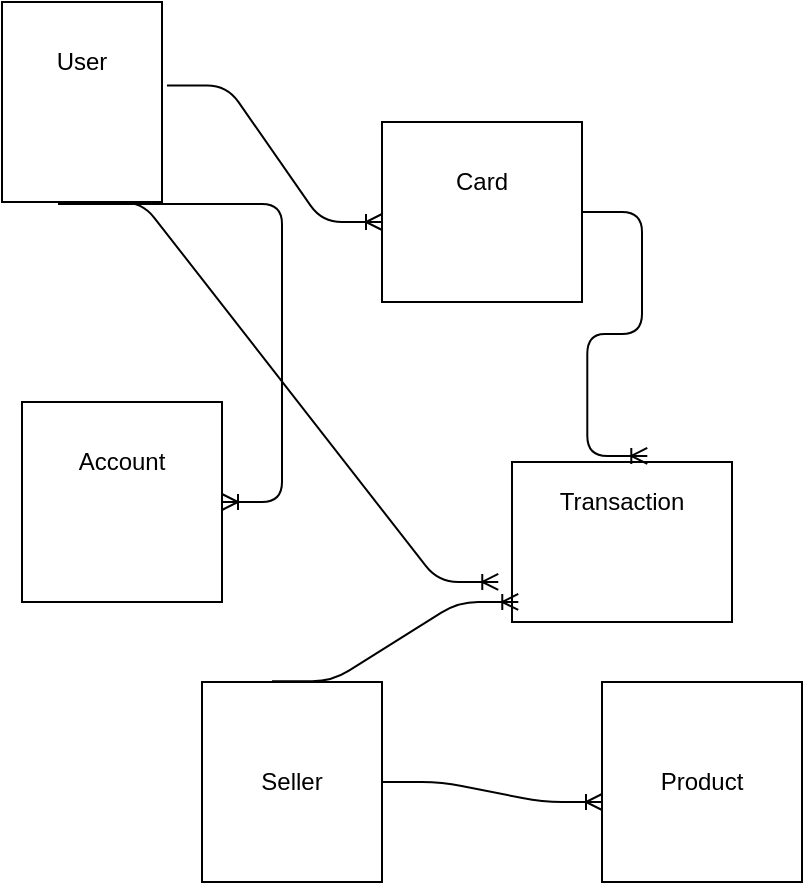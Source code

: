 <mxfile version="14.4.3" type="device" pages="2"><diagram id="JwgE5wydUqUoTv5bTrbS" name="Page-1"><mxGraphModel dx="1637" dy="960" grid="1" gridSize="10" guides="1" tooltips="1" connect="1" arrows="1" fold="1" page="1" pageScale="1" pageWidth="850" pageHeight="1100" math="0" shadow="0"><root><mxCell id="0"/><mxCell id="1" parent="0"/><mxCell id="WX4E17Bh7jQxIcgWUXcU-1" value="User" style="text;html=1;align=center;verticalAlign=middle;resizable=0;points=[];autosize=1;" parent="1" vertex="1"><mxGeometry x="90" y="90" width="40" height="20" as="geometry"/></mxCell><mxCell id="WX4E17Bh7jQxIcgWUXcU-2" value="" style="rounded=0;whiteSpace=wrap;html=1;" parent="1" vertex="1"><mxGeometry x="60" y="70" width="80" height="100" as="geometry"/></mxCell><mxCell id="WX4E17Bh7jQxIcgWUXcU-3" value="User" style="text;html=1;strokeColor=none;fillColor=none;align=center;verticalAlign=middle;whiteSpace=wrap;rounded=0;" parent="1" vertex="1"><mxGeometry x="80" y="90" width="40" height="20" as="geometry"/></mxCell><mxCell id="WX4E17Bh7jQxIcgWUXcU-4" value="User" style="text;html=1;align=center;verticalAlign=middle;resizable=0;points=[];autosize=1;" parent="1" vertex="1"><mxGeometry x="290" y="150" width="40" height="20" as="geometry"/></mxCell><mxCell id="WX4E17Bh7jQxIcgWUXcU-5" value="" style="rounded=0;whiteSpace=wrap;html=1;" parent="1" vertex="1"><mxGeometry x="250" y="130" width="100" height="90" as="geometry"/></mxCell><mxCell id="WX4E17Bh7jQxIcgWUXcU-6" value="Card" style="text;html=1;strokeColor=none;fillColor=none;align=center;verticalAlign=middle;whiteSpace=wrap;rounded=0;" parent="1" vertex="1"><mxGeometry x="280" y="150" width="40" height="20" as="geometry"/></mxCell><mxCell id="WX4E17Bh7jQxIcgWUXcU-8" value="" style="rounded=0;whiteSpace=wrap;html=1;" parent="1" vertex="1"><mxGeometry x="70" y="270" width="100" height="100" as="geometry"/></mxCell><mxCell id="WX4E17Bh7jQxIcgWUXcU-9" value="Account" style="text;html=1;strokeColor=none;fillColor=none;align=center;verticalAlign=middle;whiteSpace=wrap;rounded=0;" parent="1" vertex="1"><mxGeometry x="100" y="290" width="40" height="20" as="geometry"/></mxCell><mxCell id="WX4E17Bh7jQxIcgWUXcU-10" value="User" style="text;html=1;align=center;verticalAlign=middle;resizable=0;points=[];autosize=1;" parent="1" vertex="1"><mxGeometry x="350" y="310" width="40" height="20" as="geometry"/></mxCell><mxCell id="WX4E17Bh7jQxIcgWUXcU-11" value="" style="rounded=0;whiteSpace=wrap;html=1;" parent="1" vertex="1"><mxGeometry x="315" y="300" width="110" height="80" as="geometry"/></mxCell><mxCell id="WX4E17Bh7jQxIcgWUXcU-12" value="Transaction" style="text;html=1;strokeColor=none;fillColor=none;align=center;verticalAlign=middle;whiteSpace=wrap;rounded=0;" parent="1" vertex="1"><mxGeometry x="350" y="310" width="40" height="20" as="geometry"/></mxCell><mxCell id="WX4E17Bh7jQxIcgWUXcU-13" value="" style="edgeStyle=entityRelationEdgeStyle;fontSize=12;html=1;endArrow=ERoneToMany;exitX=1.031;exitY=0.417;exitDx=0;exitDy=0;exitPerimeter=0;" parent="1" source="WX4E17Bh7jQxIcgWUXcU-2" edge="1"><mxGeometry width="100" height="100" relative="1" as="geometry"><mxPoint x="150" y="280" as="sourcePoint"/><mxPoint x="250" y="180" as="targetPoint"/></mxGeometry></mxCell><mxCell id="WX4E17Bh7jQxIcgWUXcU-17" value="" style="edgeStyle=entityRelationEdgeStyle;fontSize=12;html=1;endArrow=ERoneToMany;" parent="1" target="WX4E17Bh7jQxIcgWUXcU-8" edge="1"><mxGeometry width="100" height="100" relative="1" as="geometry"><mxPoint x="88" y="171" as="sourcePoint"/><mxPoint x="246.28" y="289.96" as="targetPoint"/></mxGeometry></mxCell><mxCell id="WX4E17Bh7jQxIcgWUXcU-18" value="" style="edgeStyle=entityRelationEdgeStyle;fontSize=12;html=1;endArrow=ERoneToMany;" parent="1" edge="1"><mxGeometry width="100" height="100" relative="1" as="geometry"><mxPoint x="100" y="170" as="sourcePoint"/><mxPoint x="308.14" y="359.96" as="targetPoint"/></mxGeometry></mxCell><mxCell id="WX4E17Bh7jQxIcgWUXcU-20" value="" style="edgeStyle=entityRelationEdgeStyle;fontSize=12;html=1;endArrow=ERoneToMany;entryX=0.615;entryY=-0.038;entryDx=0;entryDy=0;entryPerimeter=0;" parent="1" source="WX4E17Bh7jQxIcgWUXcU-5" target="WX4E17Bh7jQxIcgWUXcU-11" edge="1"><mxGeometry width="100" height="100" relative="1" as="geometry"><mxPoint x="390" y="210" as="sourcePoint"/><mxPoint x="586.28" y="379.96" as="targetPoint"/></mxGeometry></mxCell><mxCell id="WX4E17Bh7jQxIcgWUXcU-21" value="Seller&lt;br&gt;" style="rounded=0;whiteSpace=wrap;html=1;" parent="1" vertex="1"><mxGeometry x="160" y="410" width="90" height="100" as="geometry"/></mxCell><mxCell id="WX4E17Bh7jQxIcgWUXcU-22" value="" style="edgeStyle=entityRelationEdgeStyle;fontSize=12;html=1;endArrow=ERoneToMany;exitX=0.389;exitY=-0.004;exitDx=0;exitDy=0;exitPerimeter=0;" parent="1" source="WX4E17Bh7jQxIcgWUXcU-21" edge="1"><mxGeometry width="100" height="100" relative="1" as="geometry"><mxPoint x="121.86" y="200" as="sourcePoint"/><mxPoint x="318.14" y="369.96" as="targetPoint"/></mxGeometry></mxCell><mxCell id="WX4E17Bh7jQxIcgWUXcU-23" value="" style="edgeStyle=entityRelationEdgeStyle;fontSize=12;html=1;endArrow=ERoneToMany;exitX=1;exitY=0.5;exitDx=0;exitDy=0;" parent="1" source="WX4E17Bh7jQxIcgWUXcU-21" edge="1"><mxGeometry width="100" height="100" relative="1" as="geometry"><mxPoint x="310" y="480" as="sourcePoint"/><mxPoint x="360" y="470" as="targetPoint"/></mxGeometry></mxCell><mxCell id="WX4E17Bh7jQxIcgWUXcU-24" value="Product" style="rounded=0;whiteSpace=wrap;html=1;" parent="1" vertex="1"><mxGeometry x="360" y="410" width="100" height="100" as="geometry"/></mxCell></root></mxGraphModel></diagram><diagram id="ro1Ao68AKuZ2dAjVSGYV" name="Page-2"><mxGraphModel dx="982" dy="576" grid="1" gridSize="10" guides="1" tooltips="1" connect="1" arrows="1" fold="1" page="1" pageScale="1" pageWidth="850" pageHeight="1100" math="0" shadow="0"><root><mxCell id="3gHMxTrJVBgLBJF7a33Z-0"/><mxCell id="3gHMxTrJVBgLBJF7a33Z-1" parent="3gHMxTrJVBgLBJF7a33Z-0"/><mxCell id="3gHMxTrJVBgLBJF7a33Z-2" value="Table" style="shape=table;startSize=30;container=1;collapsible=1;childLayout=tableLayout;fixedRows=1;rowLines=0;fontStyle=1;align=center;resizeLast=1;" parent="3gHMxTrJVBgLBJF7a33Z-1" vertex="1"><mxGeometry x="80" y="100" width="180" height="280" as="geometry"/></mxCell><mxCell id="3gHMxTrJVBgLBJF7a33Z-3" value="" style="shape=partialRectangle;collapsible=0;dropTarget=0;pointerEvents=0;fillColor=none;top=0;left=0;bottom=1;right=0;points=[[0,0.5],[1,0.5]];portConstraint=eastwest;" parent="3gHMxTrJVBgLBJF7a33Z-2" vertex="1"><mxGeometry y="30" width="180" height="30" as="geometry"/></mxCell><mxCell id="3gHMxTrJVBgLBJF7a33Z-4" value="PK" style="shape=partialRectangle;connectable=0;fillColor=none;top=0;left=0;bottom=0;right=0;fontStyle=1;overflow=hidden;" parent="3gHMxTrJVBgLBJF7a33Z-3" vertex="1"><mxGeometry width="30" height="30" as="geometry"/></mxCell><mxCell id="3gHMxTrJVBgLBJF7a33Z-5" value="UniqueID" style="shape=partialRectangle;connectable=0;fillColor=none;top=0;left=0;bottom=0;right=0;align=left;spacingLeft=6;fontStyle=5;overflow=hidden;" parent="3gHMxTrJVBgLBJF7a33Z-3" vertex="1"><mxGeometry x="30" width="150" height="30" as="geometry"/></mxCell><mxCell id="3gHMxTrJVBgLBJF7a33Z-9" value="" style="shape=partialRectangle;collapsible=0;dropTarget=0;pointerEvents=0;fillColor=none;top=0;left=0;bottom=0;right=0;points=[[0,0.5],[1,0.5]];portConstraint=eastwest;" parent="3gHMxTrJVBgLBJF7a33Z-2" vertex="1"><mxGeometry y="60" width="180" height="30" as="geometry"/></mxCell><mxCell id="3gHMxTrJVBgLBJF7a33Z-10" value="" style="shape=partialRectangle;connectable=0;fillColor=none;top=0;left=0;bottom=0;right=0;editable=1;overflow=hidden;" parent="3gHMxTrJVBgLBJF7a33Z-9" vertex="1"><mxGeometry width="30" height="30" as="geometry"/></mxCell><mxCell id="3gHMxTrJVBgLBJF7a33Z-11" value="Row 2" style="shape=partialRectangle;connectable=0;fillColor=none;top=0;left=0;bottom=0;right=0;align=left;spacingLeft=6;overflow=hidden;" parent="3gHMxTrJVBgLBJF7a33Z-9" vertex="1"><mxGeometry x="30" width="150" height="30" as="geometry"/></mxCell><mxCell id="3gHMxTrJVBgLBJF7a33Z-12" value="" style="shape=partialRectangle;collapsible=0;dropTarget=0;pointerEvents=0;fillColor=none;top=0;left=0;bottom=0;right=0;points=[[0,0.5],[1,0.5]];portConstraint=eastwest;" parent="3gHMxTrJVBgLBJF7a33Z-2" vertex="1"><mxGeometry y="90" width="180" height="30" as="geometry"/></mxCell><mxCell id="3gHMxTrJVBgLBJF7a33Z-13" value="" style="shape=partialRectangle;connectable=0;fillColor=none;top=0;left=0;bottom=0;right=0;editable=1;overflow=hidden;" parent="3gHMxTrJVBgLBJF7a33Z-12" vertex="1"><mxGeometry width="30" height="30" as="geometry"/></mxCell><mxCell id="3gHMxTrJVBgLBJF7a33Z-14" value="Row 3" style="shape=partialRectangle;connectable=0;fillColor=none;top=0;left=0;bottom=0;right=0;align=left;spacingLeft=6;overflow=hidden;" parent="3gHMxTrJVBgLBJF7a33Z-12" vertex="1"><mxGeometry x="30" width="150" height="30" as="geometry"/></mxCell><mxCell id="1ixdt2LbrbgKA9wNpawh-10" value="" style="shape=partialRectangle;collapsible=0;dropTarget=0;pointerEvents=0;fillColor=none;top=0;left=0;bottom=0;right=0;points=[[0,0.5],[1,0.5]];portConstraint=eastwest;" vertex="1" parent="3gHMxTrJVBgLBJF7a33Z-2"><mxGeometry y="120" width="180" height="30" as="geometry"/></mxCell><mxCell id="1ixdt2LbrbgKA9wNpawh-11" value="" style="shape=partialRectangle;connectable=0;fillColor=none;top=0;left=0;bottom=0;right=0;editable=1;overflow=hidden;" vertex="1" parent="1ixdt2LbrbgKA9wNpawh-10"><mxGeometry width="30" height="30" as="geometry"/></mxCell><mxCell id="1ixdt2LbrbgKA9wNpawh-12" value="Row 2" style="shape=partialRectangle;connectable=0;fillColor=none;top=0;left=0;bottom=0;right=0;align=left;spacingLeft=6;overflow=hidden;" vertex="1" parent="1ixdt2LbrbgKA9wNpawh-10"><mxGeometry x="30" width="150" height="30" as="geometry"/></mxCell><mxCell id="1ixdt2LbrbgKA9wNpawh-13" value="" style="shape=partialRectangle;collapsible=0;dropTarget=0;pointerEvents=0;fillColor=none;top=0;left=0;bottom=0;right=0;points=[[0,0.5],[1,0.5]];portConstraint=eastwest;" vertex="1" parent="3gHMxTrJVBgLBJF7a33Z-2"><mxGeometry y="150" width="180" height="30" as="geometry"/></mxCell><mxCell id="1ixdt2LbrbgKA9wNpawh-14" value="" style="shape=partialRectangle;connectable=0;fillColor=none;top=0;left=0;bottom=0;right=0;editable=1;overflow=hidden;" vertex="1" parent="1ixdt2LbrbgKA9wNpawh-13"><mxGeometry width="30" height="30" as="geometry"/></mxCell><mxCell id="1ixdt2LbrbgKA9wNpawh-15" value="Row 2" style="shape=partialRectangle;connectable=0;fillColor=none;top=0;left=0;bottom=0;right=0;align=left;spacingLeft=6;overflow=hidden;" vertex="1" parent="1ixdt2LbrbgKA9wNpawh-13"><mxGeometry x="30" width="150" height="30" as="geometry"/></mxCell><mxCell id="1ixdt2LbrbgKA9wNpawh-16" value="" style="shape=partialRectangle;collapsible=0;dropTarget=0;pointerEvents=0;fillColor=none;top=0;left=0;bottom=0;right=0;points=[[0,0.5],[1,0.5]];portConstraint=eastwest;" vertex="1" parent="3gHMxTrJVBgLBJF7a33Z-2"><mxGeometry y="180" width="180" height="30" as="geometry"/></mxCell><mxCell id="1ixdt2LbrbgKA9wNpawh-17" value="" style="shape=partialRectangle;connectable=0;fillColor=none;top=0;left=0;bottom=0;right=0;editable=1;overflow=hidden;" vertex="1" parent="1ixdt2LbrbgKA9wNpawh-16"><mxGeometry width="30" height="30" as="geometry"/></mxCell><mxCell id="1ixdt2LbrbgKA9wNpawh-18" value="Row 2" style="shape=partialRectangle;connectable=0;fillColor=none;top=0;left=0;bottom=0;right=0;align=left;spacingLeft=6;overflow=hidden;" vertex="1" parent="1ixdt2LbrbgKA9wNpawh-16"><mxGeometry x="30" width="150" height="30" as="geometry"/></mxCell><mxCell id="1ixdt2LbrbgKA9wNpawh-19" value="" style="shape=partialRectangle;collapsible=0;dropTarget=0;pointerEvents=0;fillColor=none;top=0;left=0;bottom=0;right=0;points=[[0,0.5],[1,0.5]];portConstraint=eastwest;" vertex="1" parent="3gHMxTrJVBgLBJF7a33Z-2"><mxGeometry y="210" width="180" height="30" as="geometry"/></mxCell><mxCell id="1ixdt2LbrbgKA9wNpawh-20" value="" style="shape=partialRectangle;connectable=0;fillColor=none;top=0;left=0;bottom=0;right=0;editable=1;overflow=hidden;" vertex="1" parent="1ixdt2LbrbgKA9wNpawh-19"><mxGeometry width="30" height="30" as="geometry"/></mxCell><mxCell id="1ixdt2LbrbgKA9wNpawh-21" value="Row 2" style="shape=partialRectangle;connectable=0;fillColor=none;top=0;left=0;bottom=0;right=0;align=left;spacingLeft=6;overflow=hidden;" vertex="1" parent="1ixdt2LbrbgKA9wNpawh-19"><mxGeometry x="30" width="150" height="30" as="geometry"/></mxCell><mxCell id="1ixdt2LbrbgKA9wNpawh-22" value="" style="shape=partialRectangle;collapsible=0;dropTarget=0;pointerEvents=0;fillColor=none;top=0;left=0;bottom=0;right=0;points=[[0,0.5],[1,0.5]];portConstraint=eastwest;" vertex="1" parent="3gHMxTrJVBgLBJF7a33Z-2"><mxGeometry y="240" width="180" height="30" as="geometry"/></mxCell><mxCell id="1ixdt2LbrbgKA9wNpawh-23" value="" style="shape=partialRectangle;connectable=0;fillColor=none;top=0;left=0;bottom=0;right=0;editable=1;overflow=hidden;" vertex="1" parent="1ixdt2LbrbgKA9wNpawh-22"><mxGeometry width="30" height="30" as="geometry"/></mxCell><mxCell id="1ixdt2LbrbgKA9wNpawh-24" value="Row 2" style="shape=partialRectangle;connectable=0;fillColor=none;top=0;left=0;bottom=0;right=0;align=left;spacingLeft=6;overflow=hidden;" vertex="1" parent="1ixdt2LbrbgKA9wNpawh-22"><mxGeometry x="30" width="150" height="30" as="geometry"/></mxCell><mxCell id="1ixdt2LbrbgKA9wNpawh-0" value="Table" style="shape=table;startSize=30;container=1;collapsible=1;childLayout=tableLayout;fixedRows=1;rowLines=0;fontStyle=1;align=center;resizeLast=1;" vertex="1" parent="3gHMxTrJVBgLBJF7a33Z-1"><mxGeometry x="390" y="80" width="180" height="130" as="geometry"/></mxCell><mxCell id="1ixdt2LbrbgKA9wNpawh-1" value="" style="shape=partialRectangle;collapsible=0;dropTarget=0;pointerEvents=0;fillColor=none;top=0;left=0;bottom=1;right=0;points=[[0,0.5],[1,0.5]];portConstraint=eastwest;" vertex="1" parent="1ixdt2LbrbgKA9wNpawh-0"><mxGeometry y="30" width="180" height="30" as="geometry"/></mxCell><mxCell id="1ixdt2LbrbgKA9wNpawh-2" value="PK" style="shape=partialRectangle;connectable=0;fillColor=none;top=0;left=0;bottom=0;right=0;fontStyle=1;overflow=hidden;" vertex="1" parent="1ixdt2LbrbgKA9wNpawh-1"><mxGeometry width="30" height="30" as="geometry"/></mxCell><mxCell id="1ixdt2LbrbgKA9wNpawh-3" value="UniqueID" style="shape=partialRectangle;connectable=0;fillColor=none;top=0;left=0;bottom=0;right=0;align=left;spacingLeft=6;fontStyle=5;overflow=hidden;" vertex="1" parent="1ixdt2LbrbgKA9wNpawh-1"><mxGeometry x="30" width="150" height="30" as="geometry"/></mxCell><mxCell id="1ixdt2LbrbgKA9wNpawh-4" value="" style="shape=partialRectangle;collapsible=0;dropTarget=0;pointerEvents=0;fillColor=none;top=0;left=0;bottom=0;right=0;points=[[0,0.5],[1,0.5]];portConstraint=eastwest;" vertex="1" parent="1ixdt2LbrbgKA9wNpawh-0"><mxGeometry y="60" width="180" height="30" as="geometry"/></mxCell><mxCell id="1ixdt2LbrbgKA9wNpawh-5" value="" style="shape=partialRectangle;connectable=0;fillColor=none;top=0;left=0;bottom=0;right=0;editable=1;overflow=hidden;" vertex="1" parent="1ixdt2LbrbgKA9wNpawh-4"><mxGeometry width="30" height="30" as="geometry"/></mxCell><mxCell id="1ixdt2LbrbgKA9wNpawh-6" value="Row 2" style="shape=partialRectangle;connectable=0;fillColor=none;top=0;left=0;bottom=0;right=0;align=left;spacingLeft=6;overflow=hidden;" vertex="1" parent="1ixdt2LbrbgKA9wNpawh-4"><mxGeometry x="30" width="150" height="30" as="geometry"/></mxCell><mxCell id="1ixdt2LbrbgKA9wNpawh-7" value="" style="shape=partialRectangle;collapsible=0;dropTarget=0;pointerEvents=0;fillColor=none;top=0;left=0;bottom=0;right=0;points=[[0,0.5],[1,0.5]];portConstraint=eastwest;" vertex="1" parent="1ixdt2LbrbgKA9wNpawh-0"><mxGeometry y="90" width="180" height="30" as="geometry"/></mxCell><mxCell id="1ixdt2LbrbgKA9wNpawh-8" value="" style="shape=partialRectangle;connectable=0;fillColor=none;top=0;left=0;bottom=0;right=0;editable=1;overflow=hidden;" vertex="1" parent="1ixdt2LbrbgKA9wNpawh-7"><mxGeometry width="30" height="30" as="geometry"/></mxCell><mxCell id="1ixdt2LbrbgKA9wNpawh-9" value="Row 3" style="shape=partialRectangle;connectable=0;fillColor=none;top=0;left=0;bottom=0;right=0;align=left;spacingLeft=6;overflow=hidden;" vertex="1" parent="1ixdt2LbrbgKA9wNpawh-7"><mxGeometry x="30" width="150" height="30" as="geometry"/></mxCell></root></mxGraphModel></diagram></mxfile>
